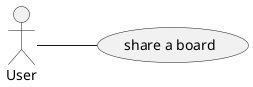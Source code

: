 @startuml
'https://plantuml.com/use-case-diagram

left to right direction
skinparam packageStyle rectangle
actor User

  User -- (share a board)



@enduml